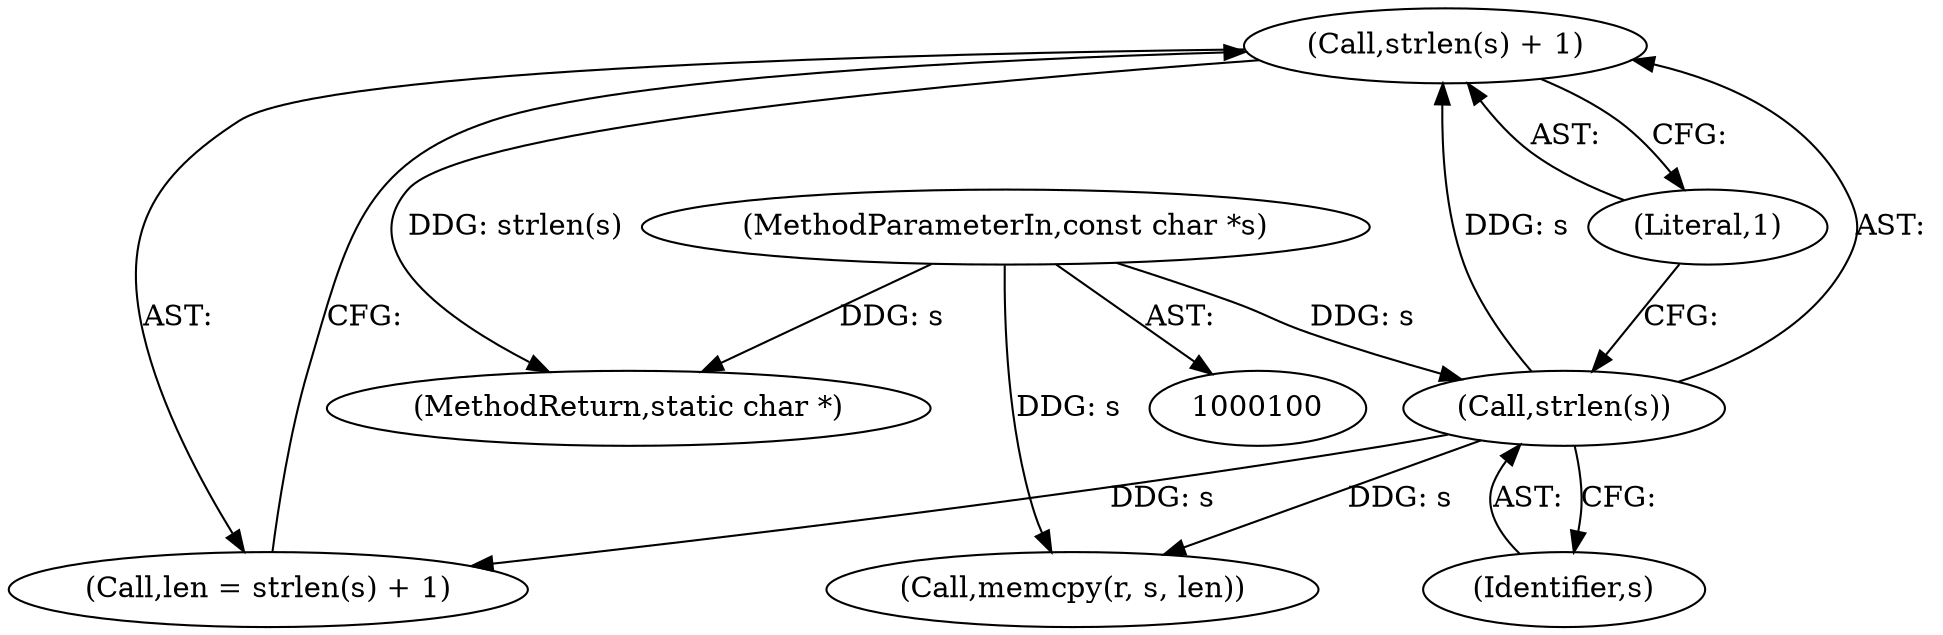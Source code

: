 digraph "0_git_34fa79a6cde56d6d428ab0d3160cb094ebad3305@API" {
"1000106" [label="(Call,strlen(s) + 1)"];
"1000107" [label="(Call,strlen(s))"];
"1000101" [label="(MethodParameterIn,const char *s)"];
"1000104" [label="(Call,len = strlen(s) + 1)"];
"1000109" [label="(Literal,1)"];
"1000106" [label="(Call,strlen(s) + 1)"];
"1000121" [label="(MethodReturn,static char *)"];
"1000101" [label="(MethodParameterIn,const char *s)"];
"1000108" [label="(Identifier,s)"];
"1000107" [label="(Call,strlen(s))"];
"1000115" [label="(Call,memcpy(r, s, len))"];
"1000106" -> "1000104"  [label="AST: "];
"1000106" -> "1000109"  [label="CFG: "];
"1000107" -> "1000106"  [label="AST: "];
"1000109" -> "1000106"  [label="AST: "];
"1000104" -> "1000106"  [label="CFG: "];
"1000106" -> "1000121"  [label="DDG: strlen(s)"];
"1000107" -> "1000106"  [label="DDG: s"];
"1000107" -> "1000108"  [label="CFG: "];
"1000108" -> "1000107"  [label="AST: "];
"1000109" -> "1000107"  [label="CFG: "];
"1000107" -> "1000104"  [label="DDG: s"];
"1000101" -> "1000107"  [label="DDG: s"];
"1000107" -> "1000115"  [label="DDG: s"];
"1000101" -> "1000100"  [label="AST: "];
"1000101" -> "1000121"  [label="DDG: s"];
"1000101" -> "1000115"  [label="DDG: s"];
}
